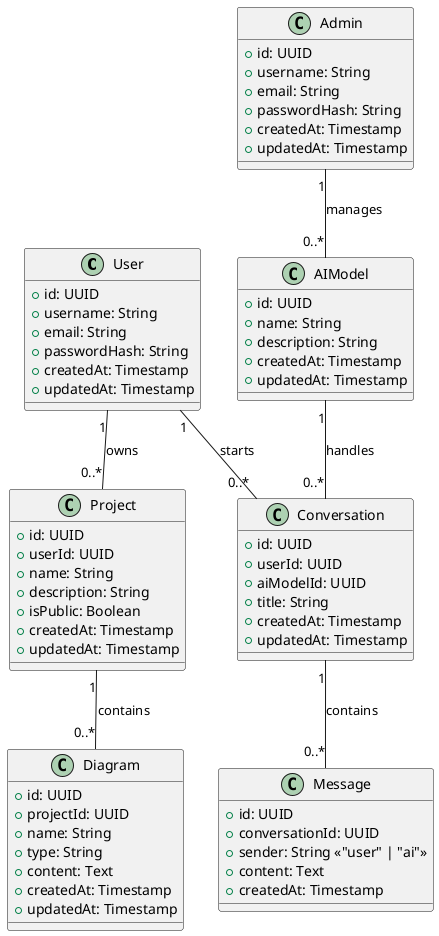 @startuml

' User model
class User {
  +id: UUID
  +username: String
  +email: String
  +passwordHash: String
  +createdAt: Timestamp
  +updatedAt: Timestamp
}

' Admin model
class Admin {
  +id: UUID
  +username: String
  +email: String
  +passwordHash: String
  +createdAt: Timestamp
  +updatedAt: Timestamp
}

' Project model
class Project {
  +id: UUID
  +userId: UUID
  +name: String
  +description: String
  +isPublic: Boolean
  +createdAt: Timestamp
  +updatedAt: Timestamp
}

' Diagram model
class Diagram {
  +id: UUID
  +projectId: UUID
  +name: String
  +type: String
  +content: Text
  +createdAt: Timestamp
  +updatedAt: Timestamp
}

' AIModel model
class AIModel {
  +id: UUID
  +name: String
  +description: String
  +createdAt: Timestamp
  +updatedAt: Timestamp
}

' Conversation model
class Conversation {
  +id: UUID
  +userId: UUID
  +aiModelId: UUID
  +title: String
  +createdAt: Timestamp
  +updatedAt: Timestamp
}

' Message model
class Message {
  +id: UUID
  +conversationId: UUID
  +sender: String <<"user" | "ai">>
  +content: Text
  +createdAt: Timestamp
}

' Relationships
User "1" -- "0..*" Project : owns
User "1" -- "0..*" Conversation : starts
Admin "1" -- "0..*" AIModel : manages
Project "1" -- "0..*" Diagram : contains
AIModel "1" -- "0..*" Conversation : handles
Conversation "1" -- "0..*" Message : contains

@enduml
